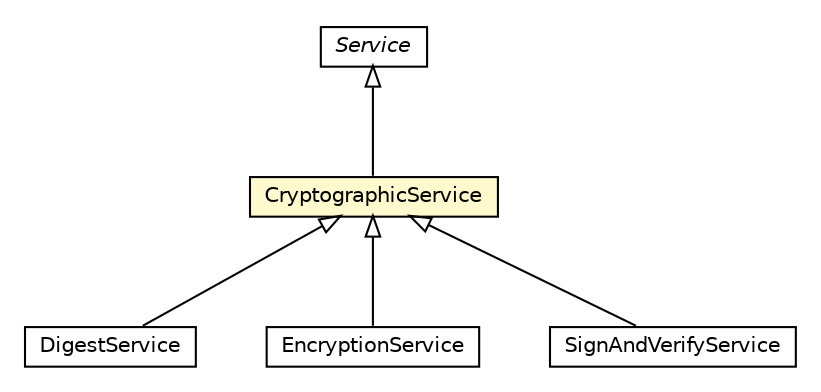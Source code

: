 #!/usr/local/bin/dot
#
# Class diagram 
# Generated by UMLGraph version 5.1 (http://www.umlgraph.org/)
#

digraph G {
	edge [fontname="Helvetica",fontsize=10,labelfontname="Helvetica",labelfontsize=10];
	node [fontname="Helvetica",fontsize=10,shape=plaintext];
	nodesep=0.25;
	ranksep=0.5;
	// org.universAAL.middleware.service.owl.Service
	c4865295 [label=<<table title="org.universAAL.middleware.service.owl.Service" border="0" cellborder="1" cellspacing="0" cellpadding="2" port="p" href="../../middleware/service/owl/Service.html">
		<tr><td><table border="0" cellspacing="0" cellpadding="1">
<tr><td align="center" balign="center"><font face="Helvetica-Oblique"> Service </font></td></tr>
		</table></td></tr>
		</table>>, fontname="Helvetica", fontcolor="black", fontsize=10.0];
	// org.universAAL.ontology.cryptographic.DigestService
	c4865961 [label=<<table title="org.universAAL.ontology.cryptographic.DigestService" border="0" cellborder="1" cellspacing="0" cellpadding="2" port="p" href="./DigestService.html">
		<tr><td><table border="0" cellspacing="0" cellpadding="1">
<tr><td align="center" balign="center"> DigestService </td></tr>
		</table></td></tr>
		</table>>, fontname="Helvetica", fontcolor="black", fontsize=10.0];
	// org.universAAL.ontology.cryptographic.EncryptionService
	c4865962 [label=<<table title="org.universAAL.ontology.cryptographic.EncryptionService" border="0" cellborder="1" cellspacing="0" cellpadding="2" port="p" href="./EncryptionService.html">
		<tr><td><table border="0" cellspacing="0" cellpadding="1">
<tr><td align="center" balign="center"> EncryptionService </td></tr>
		</table></td></tr>
		</table>>, fontname="Helvetica", fontcolor="black", fontsize=10.0];
	// org.universAAL.ontology.cryptographic.CryptographicService
	c4865971 [label=<<table title="org.universAAL.ontology.cryptographic.CryptographicService" border="0" cellborder="1" cellspacing="0" cellpadding="2" port="p" bgcolor="lemonChiffon" href="./CryptographicService.html">
		<tr><td><table border="0" cellspacing="0" cellpadding="1">
<tr><td align="center" balign="center"> CryptographicService </td></tr>
		</table></td></tr>
		</table>>, fontname="Helvetica", fontcolor="black", fontsize=10.0];
	// org.universAAL.ontology.cryptographic.SignAndVerifyService
	c4865972 [label=<<table title="org.universAAL.ontology.cryptographic.SignAndVerifyService" border="0" cellborder="1" cellspacing="0" cellpadding="2" port="p" href="./SignAndVerifyService.html">
		<tr><td><table border="0" cellspacing="0" cellpadding="1">
<tr><td align="center" balign="center"> SignAndVerifyService </td></tr>
		</table></td></tr>
		</table>>, fontname="Helvetica", fontcolor="black", fontsize=10.0];
	//org.universAAL.ontology.cryptographic.DigestService extends org.universAAL.ontology.cryptographic.CryptographicService
	c4865971:p -> c4865961:p [dir=back,arrowtail=empty];
	//org.universAAL.ontology.cryptographic.EncryptionService extends org.universAAL.ontology.cryptographic.CryptographicService
	c4865971:p -> c4865962:p [dir=back,arrowtail=empty];
	//org.universAAL.ontology.cryptographic.CryptographicService extends org.universAAL.middleware.service.owl.Service
	c4865295:p -> c4865971:p [dir=back,arrowtail=empty];
	//org.universAAL.ontology.cryptographic.SignAndVerifyService extends org.universAAL.ontology.cryptographic.CryptographicService
	c4865971:p -> c4865972:p [dir=back,arrowtail=empty];
}

